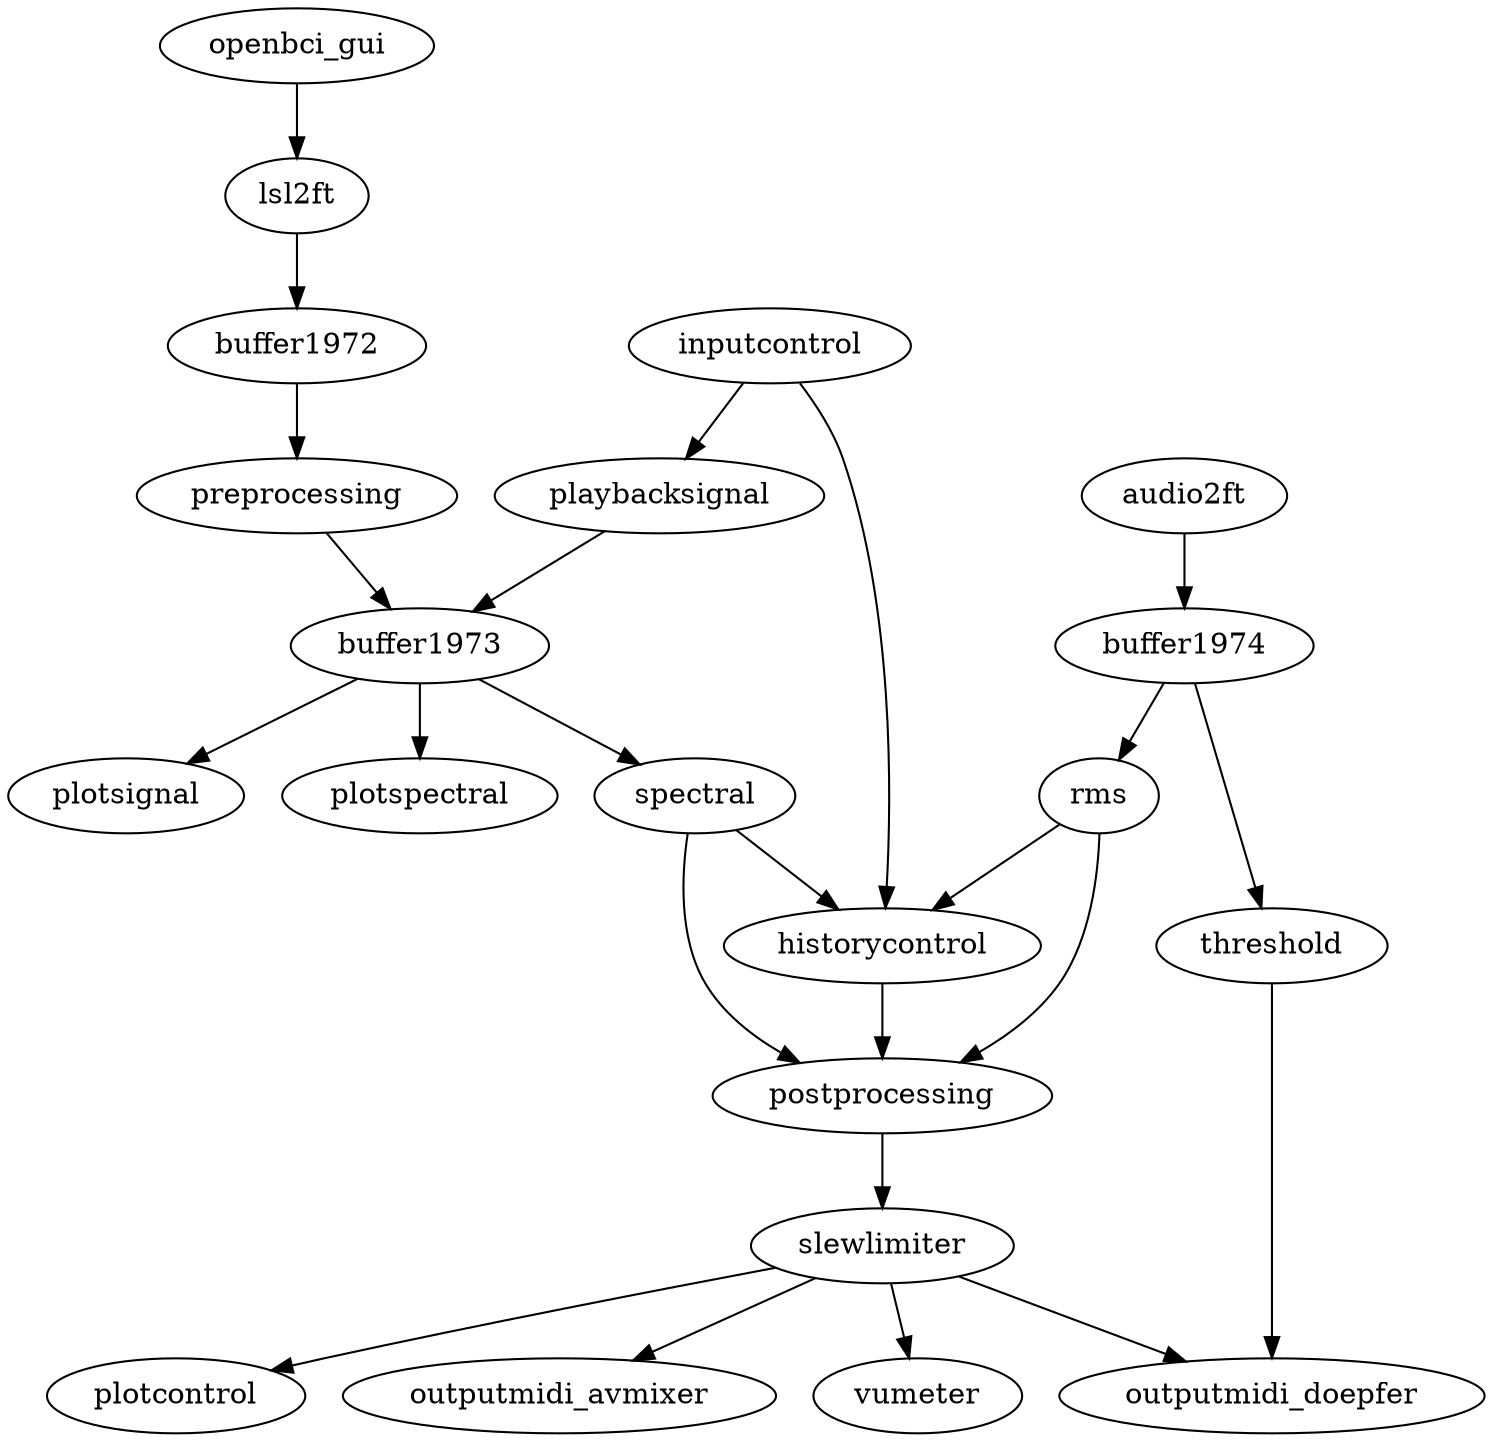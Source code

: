 # To convert this into a bitmap representation, do this
#   dot -Tpng -o patch.png patch.dot
#
digraph {
  openbci_gui -> lsl2ft -> buffer1972 -> preprocessing -> buffer1973;
  playbacksignal -> buffer1973;

  inputcontrol -> historycontrol;
  inputcontrol -> playbacksignal;
#  inputcontrol -> slewlimiter;

  buffer1973 -> plotsignal;
  buffer1973 -> plotspectral;
  buffer1973 -> spectral;

  audio2ft -> buffer1974;
  buffer1974 -> threshold;
  buffer1974 -> rms;

  spectral -> postprocessing;
  spectral -> historycontrol;

  rms -> postprocessing;
  rms -> historycontrol;

  historycontrol -> postprocessing -> slewlimiter;

  slewlimiter -> vumeter;
  slewlimiter -> plotcontrol;
  slewlimiter -> outputmidi_avmixer;
  slewlimiter -> outputmidi_doepfer;
  threshold -> outputmidi_doepfer;
}

